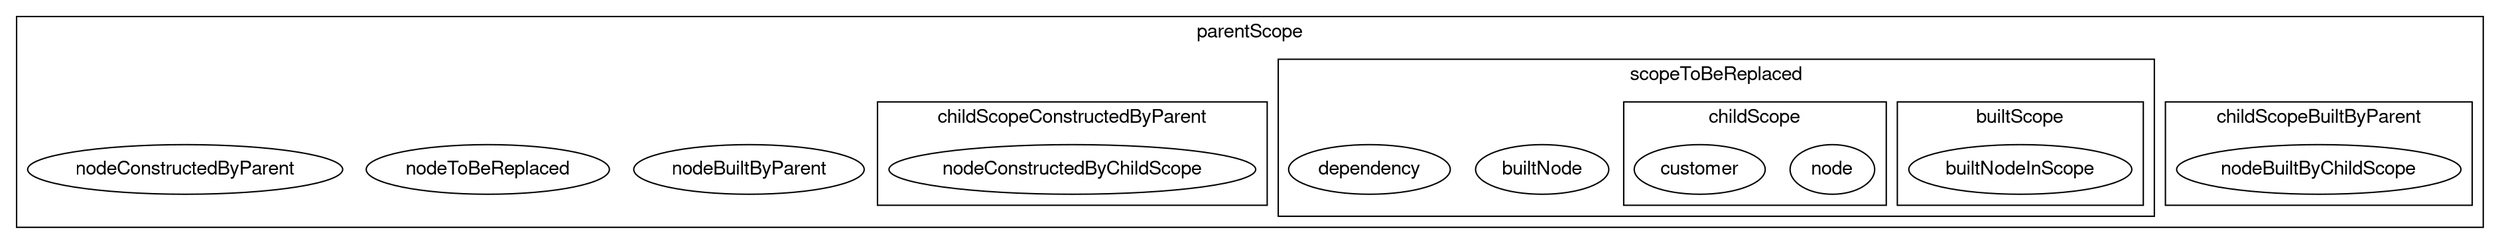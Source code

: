 digraph unix {
  graph [ dpi = 75 ]; 
  graph [nodesep = 0.25; ranksep=0.25];
  fontname="Helvetica,Arial,sans-serif"
  node [fontname="Helvetica,Arial,sans-serif"]
  edge [fontname="Helvetica,Arial,sans-serif"]
  subgraph cluster_parentScope_4 {
    label = "parentScope"; // scope
    nodeBuiltByParent_3 [
      label = "nodeBuiltByParent"; // node
    ];
    nodeToBeReplaced_4 [
      label = "nodeToBeReplaced"; // node
    ];
    nodeConstructedByParent_5 [
      label = "nodeConstructedByParent"; // node
    ];
    subgraph cluster_childScopeBuiltByParent_6 {
      label = "childScopeBuiltByParent"; // scope
      nodeBuiltByChildScope_7 [
        label = "nodeBuiltByChildScope"; // node
      ];
      
    }
    subgraph cluster_scopeToBeReplaced_8 {
      label = "scopeToBeReplaced"; // scope
      builtNode_9 [
        label = "builtNode"; // node
      ];
      dependency_10 [
        label = "dependency"; // node
      ];
      subgraph cluster_builtScope_10 {
        label = "builtScope"; // scope
        builtNodeInScope_12 [
          label = "builtNodeInScope"; // node
        ];
        
      }
      subgraph cluster_childScope_12 {
        label = "childScope"; // scope
        node_14 [
          label = "node"; // node
        ];
        customer_15 [
          label = "customer"; // node
        ];
        
      }
      
    }
    subgraph cluster_childScopeConstructedByParent_14 {
      label = "childScopeConstructedByParent"; // scope
      nodeConstructedByChildScope_17 [
        label = "nodeConstructedByChildScope"; // node
      ];
      
    }
    
  }
}
